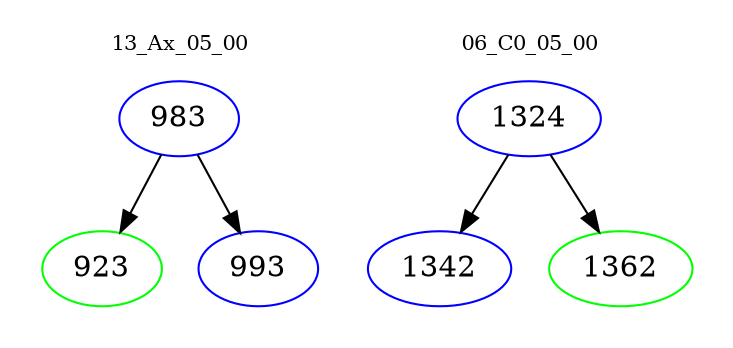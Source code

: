 digraph{
subgraph cluster_0 {
color = white
label = "13_Ax_05_00";
fontsize=10;
T0_983 [label="983", color="blue"]
T0_983 -> T0_923 [color="black"]
T0_923 [label="923", color="green"]
T0_983 -> T0_993 [color="black"]
T0_993 [label="993", color="blue"]
}
subgraph cluster_1 {
color = white
label = "06_C0_05_00";
fontsize=10;
T1_1324 [label="1324", color="blue"]
T1_1324 -> T1_1342 [color="black"]
T1_1342 [label="1342", color="blue"]
T1_1324 -> T1_1362 [color="black"]
T1_1362 [label="1362", color="green"]
}
}
